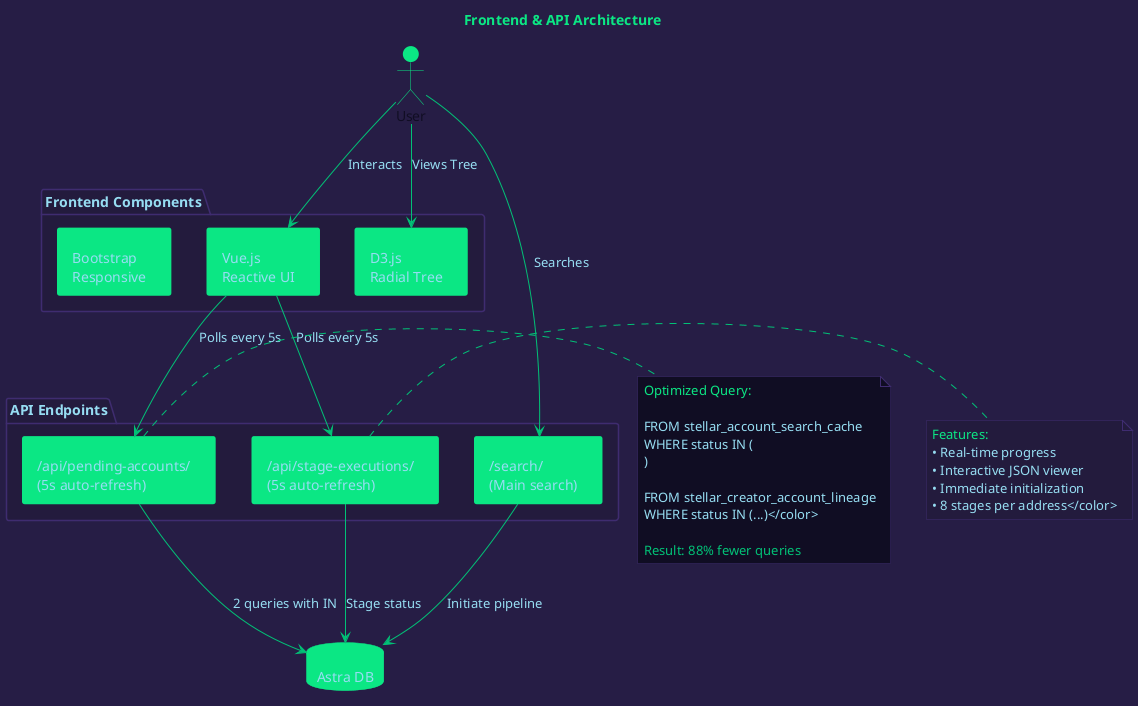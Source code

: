 @startuml Frontend & API Layer

skinparam backgroundColor #261D45
skinparam defaultFontColor #96DDF2

skinparam component {
  BackgroundColor #100D23
  BorderColor #0BE784
  FontColor #96DDF2
  ArrowColor #01C176
}

skinparam database {
  BackgroundColor #032314
  BorderColor #0BE784
  FontColor #96DDF2
}

skinparam package {
  BackgroundColor #231B3D
  BorderColor #3f2c70
  FontColor #96DDF2
}

skinparam actor {
  BackgroundColor #0BE784
  BorderColor #0BE784
  FontColor #100D23
}

skinparam note {
  BackgroundColor #100D23
  BorderColor #3f2c70
  FontColor #96DDF2
}

title <color:#0BE784>Frontend & API Architecture</color>

actor User #0BE784

package "Frontend Components" #231B3D {
  component "Vue.js\nReactive UI" as Vue #0BE784
  component "D3.js\nRadial Tree" as D3 #0BE784
  component "Bootstrap\nResponsive" as Bootstrap #0BE784
}

package "API Endpoints" #231B3D {
  component "/api/pending-accounts/\n(5s auto-refresh)" as PendingAPI #0BE784
  component "/api/stage-executions/\n(5s auto-refresh)" as StagesAPI #0BE784
  component "/search/\n(Main search)" as SearchAPI #0BE784
}

database "Astra DB" as DB #0BE784

User -[#01C176]-> Vue : "Interacts"
User -[#01C176]-> D3 : "Views Tree"
Vue -[#01C176]-> PendingAPI : "Polls every 5s"
Vue -[#01C176]-> StagesAPI : "Polls every 5s"
User -[#01C176]-> SearchAPI : "Searches"
PendingAPI -[#01C176]-> DB : "2 queries with IN"
StagesAPI -[#01C176]-> DB : "Stage status"
SearchAPI -[#01C176]-> DB : "Initiate pipeline"

note right of PendingAPI #100D23
  <color:#0BE784>Optimized Query:</color>
  
  <color:#96DDF2>FROM stellar_account_search_cache
  WHERE status IN (
    'PENDING',
    'IN_PROGRESS',
    'RE_INQUIRY'
  )
  
  FROM stellar_creator_account_lineage
  WHERE status IN (...)</color>
  
  <color:#01C176>Result: 88% fewer queries</color>
end note

note right of StagesAPI #231B3D
  <color:#0BE784>Features:</color>
  <color:#96DDF2>• Real-time progress
  • Interactive JSON viewer
  • Immediate initialization
  • 8 stages per address</color>
end note

@enduml
